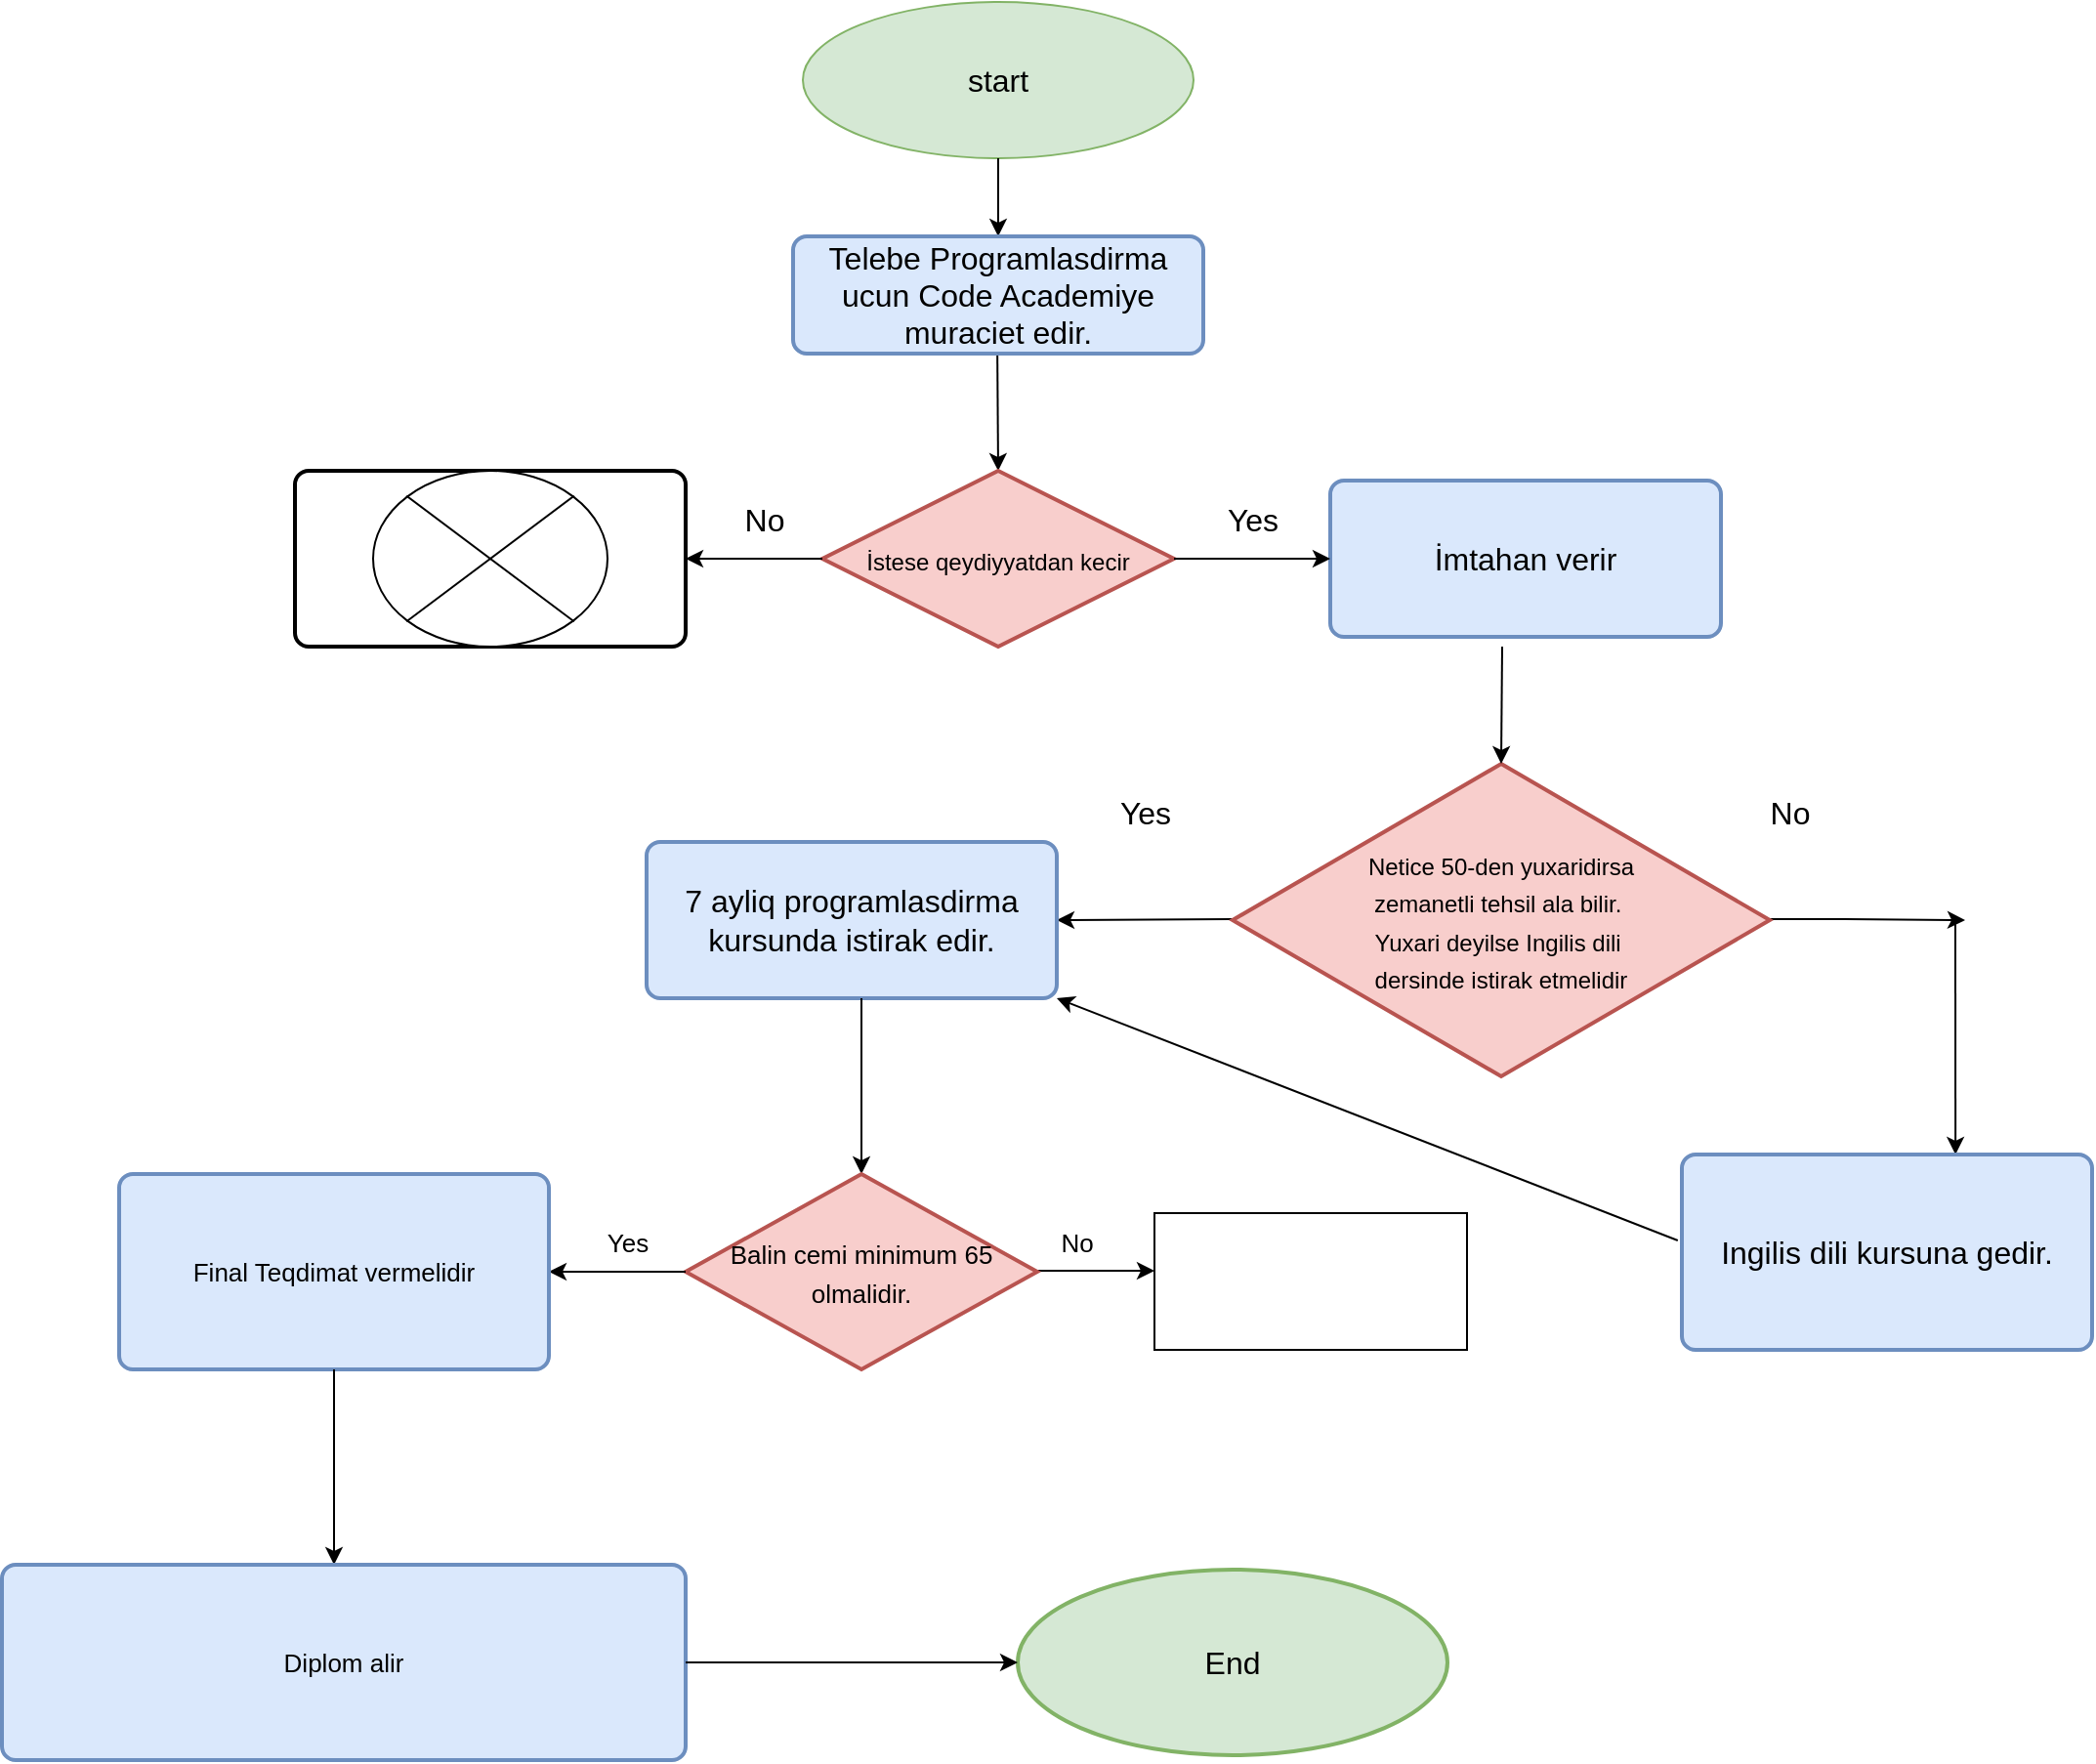 <mxfile version="20.7.4" type="github" pages="10"><diagram id="HXF7RR450bupcsFUSfHZ" name="Page-1"><mxGraphModel dx="1964" dy="616" grid="1" gridSize="10" guides="1" tooltips="1" connect="1" arrows="1" fold="1" page="1" pageScale="1" pageWidth="850" pageHeight="1100" math="0" shadow="0"><root><mxCell id="0"/><mxCell id="1" parent="0"/><mxCell id="w6nMH3ewJotLi894hhsJ-1" value="&lt;font style=&quot;font-size: 16px;&quot;&gt;start&lt;/font&gt;" style="ellipse;whiteSpace=wrap;html=1;fillColor=#d5e8d4;strokeColor=#82b366;" parent="1" vertex="1"><mxGeometry x="320" width="200" height="80" as="geometry"/></mxCell><mxCell id="w6nMH3ewJotLi894hhsJ-2" value="" style="endArrow=classic;html=1;rounded=0;exitX=0.5;exitY=1;exitDx=0;exitDy=0;" parent="1" source="w6nMH3ewJotLi894hhsJ-1" edge="1"><mxGeometry width="50" height="50" relative="1" as="geometry"><mxPoint x="440" y="180" as="sourcePoint"/><mxPoint x="420" y="120" as="targetPoint"/></mxGeometry></mxCell><mxCell id="w6nMH3ewJotLi894hhsJ-5" value="" style="endArrow=classic;html=1;rounded=0;fontSize=16;entryX=0.5;entryY=0;entryDx=0;entryDy=0;entryPerimeter=0;" parent="1" target="w6nMH3ewJotLi894hhsJ-22" edge="1"><mxGeometry x="-1" y="10" width="50" height="50" relative="1" as="geometry"><mxPoint x="419.5" y="170" as="sourcePoint"/><mxPoint x="420" y="230" as="targetPoint"/><Array as="points"/><mxPoint x="-9" y="-10" as="offset"/></mxGeometry></mxCell><mxCell id="w6nMH3ewJotLi894hhsJ-14" style="edgeStyle=orthogonalEdgeStyle;rounded=0;orthogonalLoop=1;jettySize=auto;html=1;fontSize=16;" parent="1" edge="1"><mxGeometry relative="1" as="geometry"><mxPoint x="170" y="310" as="targetPoint"/><mxPoint x="170" y="310" as="sourcePoint"/></mxGeometry></mxCell><mxCell id="w6nMH3ewJotLi894hhsJ-16" value="End" style="strokeWidth=2;html=1;shape=mxgraph.flowchart.start_1;whiteSpace=wrap;fontSize=16;fillColor=#d5e8d4;strokeColor=#82b366;" parent="1" vertex="1"><mxGeometry x="430" y="802.5" width="220" height="95" as="geometry"/></mxCell><mxCell id="w6nMH3ewJotLi894hhsJ-18" value="Telebe Programlasdirma ucun Code Academiye muraciet edir." style="rounded=1;whiteSpace=wrap;html=1;absoluteArcSize=1;arcSize=14;strokeWidth=2;fontSize=16;fillColor=#dae8fc;strokeColor=#6c8ebf;" parent="1" vertex="1"><mxGeometry x="315" y="120" width="210" height="60" as="geometry"/></mxCell><mxCell id="w6nMH3ewJotLi894hhsJ-22" value="&lt;font style=&quot;font-size: 12px;&quot;&gt;İstese qeydiyyatdan kecir&lt;/font&gt;" style="strokeWidth=2;html=1;shape=mxgraph.flowchart.decision;whiteSpace=wrap;fontSize=16;fillColor=#f8cecc;strokeColor=#b85450;" parent="1" vertex="1"><mxGeometry x="330" y="240" width="180" height="90" as="geometry"/></mxCell><mxCell id="w6nMH3ewJotLi894hhsJ-24" value="No" style="text;html=1;align=center;verticalAlign=middle;resizable=0;points=[];autosize=1;strokeColor=none;fillColor=none;fontSize=16;" parent="1" vertex="1"><mxGeometry x="280" y="250" width="40" height="30" as="geometry"/></mxCell><mxCell id="w6nMH3ewJotLi894hhsJ-30" value="&lt;font style=&quot;font-size: 16px;&quot;&gt;İmtahan verir&lt;/font&gt;" style="rounded=1;whiteSpace=wrap;html=1;absoluteArcSize=1;arcSize=14;strokeWidth=2;fontSize=12;fillColor=#dae8fc;strokeColor=#6c8ebf;" parent="1" vertex="1"><mxGeometry x="590" y="245" width="200" height="80" as="geometry"/></mxCell><mxCell id="w6nMH3ewJotLi894hhsJ-33" value="" style="endArrow=classic;html=1;rounded=0;fontSize=12;exitX=0;exitY=0.5;exitDx=0;exitDy=0;" parent="1" edge="1"><mxGeometry width="50" height="50" relative="1" as="geometry"><mxPoint x="540" y="469.5" as="sourcePoint"/><mxPoint x="450" y="470" as="targetPoint"/></mxGeometry></mxCell><mxCell id="w6nMH3ewJotLi894hhsJ-34" value="&lt;font style=&quot;font-size: 16px;&quot;&gt;Yes&lt;/font&gt;" style="text;html=1;align=center;verticalAlign=middle;resizable=0;points=[];autosize=1;strokeColor=none;fillColor=none;fontSize=12;" parent="1" vertex="1"><mxGeometry x="470" y="400" width="50" height="30" as="geometry"/></mxCell><mxCell id="w6nMH3ewJotLi894hhsJ-35" value="7 ayliq programlasdirma kursunda istirak edir." style="rounded=1;whiteSpace=wrap;html=1;absoluteArcSize=1;arcSize=14;strokeWidth=2;fontSize=16;fillColor=#dae8fc;strokeColor=#6c8ebf;" parent="1" vertex="1"><mxGeometry x="240" y="430" width="210" height="80" as="geometry"/></mxCell><mxCell id="w6nMH3ewJotLi894hhsJ-36" value="No" style="text;html=1;align=center;verticalAlign=middle;resizable=0;points=[];autosize=1;strokeColor=none;fillColor=none;fontSize=16;" parent="1" vertex="1"><mxGeometry x="805" y="400" width="40" height="30" as="geometry"/></mxCell><mxCell id="w6nMH3ewJotLi894hhsJ-37" value="" style="endArrow=classic;html=1;rounded=0;fontSize=16;" parent="1" edge="1"><mxGeometry width="50" height="50" relative="1" as="geometry"><mxPoint x="815" y="469.5" as="sourcePoint"/><mxPoint x="915" y="470" as="targetPoint"/><Array as="points"><mxPoint x="853.75" y="469.5"/></Array></mxGeometry></mxCell><mxCell id="w6nMH3ewJotLi894hhsJ-38" value="" style="rounded=1;whiteSpace=wrap;html=1;absoluteArcSize=1;arcSize=14;strokeWidth=2;fontSize=16;" parent="1" vertex="1"><mxGeometry x="60" y="240" width="200" height="90" as="geometry"/></mxCell><mxCell id="w6nMH3ewJotLi894hhsJ-39" value="" style="endArrow=classic;html=1;rounded=0;fontSize=16;entryX=0.667;entryY=0;entryDx=0;entryDy=0;entryPerimeter=0;" parent="1" target="w6nMH3ewJotLi894hhsJ-40" edge="1"><mxGeometry width="50" height="50" relative="1" as="geometry"><mxPoint x="910" y="470" as="sourcePoint"/><mxPoint x="850" y="590" as="targetPoint"/></mxGeometry></mxCell><mxCell id="w6nMH3ewJotLi894hhsJ-40" value="Ingilis dili kursuna gedir." style="rounded=1;whiteSpace=wrap;html=1;absoluteArcSize=1;arcSize=14;strokeWidth=2;fontSize=16;fillColor=#dae8fc;strokeColor=#6c8ebf;" parent="1" vertex="1"><mxGeometry x="770" y="590" width="210" height="100" as="geometry"/></mxCell><mxCell id="w6nMH3ewJotLi894hhsJ-41" value="&lt;span style=&quot;font-size: 12px;&quot;&gt;Netice 50-den yuxaridirsa&lt;/span&gt;&lt;br style=&quot;border-color: var(--border-color); font-size: 12px;&quot;&gt;&lt;span style=&quot;font-size: 12px;&quot;&gt;zemanetli tehsil ala bilir.&amp;nbsp;&lt;/span&gt;&lt;br style=&quot;border-color: var(--border-color); font-size: 12px;&quot;&gt;&lt;span style=&quot;font-size: 12px;&quot;&gt;Yuxari deyilse Ingilis dili&amp;nbsp;&lt;/span&gt;&lt;br style=&quot;border-color: var(--border-color); font-size: 12px;&quot;&gt;&lt;span style=&quot;font-size: 12px;&quot;&gt;dersinde istirak etmelidir&lt;/span&gt;" style="strokeWidth=2;html=1;shape=mxgraph.flowchart.decision;whiteSpace=wrap;fontSize=16;fillColor=#f8cecc;strokeColor=#b85450;" parent="1" vertex="1"><mxGeometry x="540" y="390" width="275" height="160" as="geometry"/></mxCell><mxCell id="w6nMH3ewJotLi894hhsJ-21" value="Yes" style="text;html=1;align=center;verticalAlign=middle;resizable=0;points=[];autosize=1;strokeColor=none;fillColor=none;fontSize=16;" parent="1" vertex="1"><mxGeometry x="525" y="250" width="50" height="30" as="geometry"/></mxCell><mxCell id="w6nMH3ewJotLi894hhsJ-45" value="" style="endArrow=classic;html=1;rounded=0;fontSize=16;exitX=1;exitY=0.5;exitDx=0;exitDy=0;exitPerimeter=0;" parent="1" source="w6nMH3ewJotLi894hhsJ-22" edge="1"><mxGeometry width="50" height="50" relative="1" as="geometry"><mxPoint x="400" y="340" as="sourcePoint"/><mxPoint x="590" y="285" as="targetPoint"/></mxGeometry></mxCell><mxCell id="w6nMH3ewJotLi894hhsJ-46" value="" style="endArrow=classic;html=1;rounded=0;fontSize=16;entryX=1;entryY=0.5;entryDx=0;entryDy=0;exitX=0;exitY=0.5;exitDx=0;exitDy=0;exitPerimeter=0;" parent="1" source="w6nMH3ewJotLi894hhsJ-22" target="w6nMH3ewJotLi894hhsJ-38" edge="1"><mxGeometry width="50" height="50" relative="1" as="geometry"><mxPoint x="400" y="340" as="sourcePoint"/><mxPoint x="450" y="290" as="targetPoint"/></mxGeometry></mxCell><mxCell id="w6nMH3ewJotLi894hhsJ-47" value="" style="endArrow=classic;html=1;rounded=0;fontSize=16;entryX=0.5;entryY=0;entryDx=0;entryDy=0;entryPerimeter=0;" parent="1" target="w6nMH3ewJotLi894hhsJ-41" edge="1"><mxGeometry width="50" height="50" relative="1" as="geometry"><mxPoint x="678" y="330" as="sourcePoint"/><mxPoint x="450" y="290" as="targetPoint"/></mxGeometry></mxCell><mxCell id="w6nMH3ewJotLi894hhsJ-51" value="" style="endArrow=classic;html=1;rounded=0;fontSize=16;" parent="1" edge="1"><mxGeometry width="50" height="50" relative="1" as="geometry"><mxPoint x="350" y="510" as="sourcePoint"/><mxPoint x="350" y="600" as="targetPoint"/><Array as="points"><mxPoint x="350" y="540"/></Array></mxGeometry></mxCell><mxCell id="w6nMH3ewJotLi894hhsJ-52" value="" style="endArrow=classic;html=1;rounded=0;fontSize=16;exitX=1;exitY=0.5;exitDx=0;exitDy=0;" parent="1" edge="1"><mxGeometry width="50" height="50" relative="1" as="geometry"><mxPoint x="440" y="649.5" as="sourcePoint"/><mxPoint x="500" y="649.5" as="targetPoint"/></mxGeometry></mxCell><mxCell id="w6nMH3ewJotLi894hhsJ-53" value="&lt;font style=&quot;font-size: 13px;&quot;&gt;Balin cemi minimum 65 olmalidir.&lt;/font&gt;" style="strokeWidth=2;html=1;shape=mxgraph.flowchart.decision;whiteSpace=wrap;fontSize=16;fillColor=#f8cecc;strokeColor=#b85450;" parent="1" vertex="1"><mxGeometry x="260" y="600" width="180" height="100" as="geometry"/></mxCell><mxCell id="w6nMH3ewJotLi894hhsJ-54" value="No" style="text;html=1;align=center;verticalAlign=middle;resizable=0;points=[];autosize=1;strokeColor=none;fillColor=none;fontSize=13;" parent="1" vertex="1"><mxGeometry x="440" y="620" width="40" height="30" as="geometry"/></mxCell><mxCell id="w6nMH3ewJotLi894hhsJ-55" value="" style="endArrow=classic;html=1;rounded=0;fontSize=13;exitX=0;exitY=0.5;exitDx=0;exitDy=0;exitPerimeter=0;" parent="1" source="w6nMH3ewJotLi894hhsJ-53" edge="1"><mxGeometry width="50" height="50" relative="1" as="geometry"><mxPoint x="190" y="660" as="sourcePoint"/><mxPoint x="190" y="650" as="targetPoint"/></mxGeometry></mxCell><mxCell id="w6nMH3ewJotLi894hhsJ-56" value="Yes" style="text;html=1;align=center;verticalAlign=middle;resizable=0;points=[];autosize=1;strokeColor=none;fillColor=none;fontSize=13;" parent="1" vertex="1"><mxGeometry x="210" y="620" width="40" height="30" as="geometry"/></mxCell><mxCell id="w6nMH3ewJotLi894hhsJ-57" value="Final Teqdimat vermelidir" style="rounded=1;whiteSpace=wrap;html=1;absoluteArcSize=1;arcSize=14;strokeWidth=2;fontSize=13;fillColor=#dae8fc;strokeColor=#6c8ebf;" parent="1" vertex="1"><mxGeometry x="-30" y="600" width="220" height="100" as="geometry"/></mxCell><mxCell id="w6nMH3ewJotLi894hhsJ-58" value="" style="endArrow=classic;html=1;rounded=0;fontSize=13;exitX=0.5;exitY=1;exitDx=0;exitDy=0;" parent="1" source="w6nMH3ewJotLi894hhsJ-57" edge="1"><mxGeometry width="50" height="50" relative="1" as="geometry"><mxPoint x="80" y="780" as="sourcePoint"/><mxPoint x="80" y="800" as="targetPoint"/></mxGeometry></mxCell><mxCell id="w6nMH3ewJotLi894hhsJ-59" value="Diplom alir" style="rounded=1;whiteSpace=wrap;html=1;absoluteArcSize=1;arcSize=14;strokeWidth=2;fontSize=13;fillColor=#dae8fc;strokeColor=#6c8ebf;" parent="1" vertex="1"><mxGeometry x="-90" y="800" width="350" height="100" as="geometry"/></mxCell><mxCell id="w6nMH3ewJotLi894hhsJ-61" value="" style="endArrow=classic;html=1;rounded=0;fontSize=13;exitX=1;exitY=0.5;exitDx=0;exitDy=0;entryX=0;entryY=0.5;entryDx=0;entryDy=0;entryPerimeter=0;" parent="1" source="w6nMH3ewJotLi894hhsJ-59" target="w6nMH3ewJotLi894hhsJ-16" edge="1"><mxGeometry width="50" height="50" relative="1" as="geometry"><mxPoint x="400" y="910" as="sourcePoint"/><mxPoint x="450" y="860" as="targetPoint"/></mxGeometry></mxCell><mxCell id="w6nMH3ewJotLi894hhsJ-62" value="" style="endArrow=classic;html=1;rounded=0;fontSize=13;entryX=1;entryY=1;entryDx=0;entryDy=0;exitX=-0.01;exitY=0.44;exitDx=0;exitDy=0;exitPerimeter=0;" parent="1" source="w6nMH3ewJotLi894hhsJ-40" target="w6nMH3ewJotLi894hhsJ-35" edge="1"><mxGeometry width="50" height="50" relative="1" as="geometry"><mxPoint x="400" y="610" as="sourcePoint"/><mxPoint x="450" y="560" as="targetPoint"/></mxGeometry></mxCell><mxCell id="w6nMH3ewJotLi894hhsJ-63" value="" style="verticalLabelPosition=bottom;verticalAlign=top;html=1;shape=mxgraph.flowchart.or;fontSize=13;" parent="1" vertex="1"><mxGeometry x="100" y="240" width="120" height="90" as="geometry"/></mxCell><mxCell id="w6nMH3ewJotLi894hhsJ-64" value="" style="whiteSpace=wrap;html=1;fontSize=13;" parent="1" vertex="1"><mxGeometry x="500" y="620" width="160" height="70" as="geometry"/></mxCell></root></mxGraphModel></diagram><diagram id="kXXFfNrfHfsuzpRZZK4u" name="Page-2"><mxGraphModel dx="1114" dy="616" grid="1" gridSize="10" guides="1" tooltips="1" connect="1" arrows="1" fold="1" page="1" pageScale="1" pageWidth="850" pageHeight="1100" math="0" shadow="0"><root><mxCell id="0"/><mxCell id="1" parent="0"/><mxCell id="0s8_JkttPQNVWFQqYrYP-1" value="Start" style="ellipse;whiteSpace=wrap;html=1;" parent="1" vertex="1"><mxGeometry x="330" y="10" width="180" height="70" as="geometry"/></mxCell><mxCell id="0s8_JkttPQNVWFQqYrYP-2" value="" style="endArrow=classic;html=1;rounded=0;" parent="1" source="0s8_JkttPQNVWFQqYrYP-1" edge="1"><mxGeometry width="50" height="50" relative="1" as="geometry"><mxPoint x="400" y="340" as="sourcePoint"/><mxPoint x="420" y="130" as="targetPoint"/></mxGeometry></mxCell><mxCell id="0s8_JkttPQNVWFQqYrYP-4" value="eded cut ededdir yoxsa tek?" style="rhombus;whiteSpace=wrap;html=1;" parent="1" vertex="1"><mxGeometry x="350" y="250" width="140" height="130" as="geometry"/></mxCell><mxCell id="0s8_JkttPQNVWFQqYrYP-5" value="" style="endArrow=classic;html=1;rounded=0;exitX=1;exitY=0.5;exitDx=0;exitDy=0;entryX=0;entryY=1;entryDx=0;entryDy=0;" parent="1" source="0s8_JkttPQNVWFQqYrYP-4" target="0s8_JkttPQNVWFQqYrYP-16" edge="1"><mxGeometry width="50" height="50" relative="1" as="geometry"><mxPoint x="400" y="340" as="sourcePoint"/><mxPoint x="540" y="195" as="targetPoint"/></mxGeometry></mxCell><mxCell id="0s8_JkttPQNVWFQqYrYP-6" value="" style="endArrow=classic;html=1;rounded=0;exitX=0;exitY=0.5;exitDx=0;exitDy=0;entryX=1;entryY=1;entryDx=0;entryDy=0;" parent="1" source="0s8_JkttPQNVWFQqYrYP-4" target="0s8_JkttPQNVWFQqYrYP-23" edge="1"><mxGeometry width="50" height="50" relative="1" as="geometry"><mxPoint x="400" y="340" as="sourcePoint"/><mxPoint x="300" y="195" as="targetPoint"/></mxGeometry></mxCell><mxCell id="0s8_JkttPQNVWFQqYrYP-7" value="Yes" style="text;html=1;align=center;verticalAlign=middle;resizable=0;points=[];autosize=1;strokeColor=none;fillColor=none;" parent="1" vertex="1"><mxGeometry x="495" y="170" width="40" height="30" as="geometry"/></mxCell><mxCell id="0s8_JkttPQNVWFQqYrYP-8" value="No" style="text;html=1;align=center;verticalAlign=middle;resizable=0;points=[];autosize=1;strokeColor=none;fillColor=none;" parent="1" vertex="1"><mxGeometry x="310" y="170" width="40" height="30" as="geometry"/></mxCell><mxCell id="0s8_JkttPQNVWFQqYrYP-14" value="" style="endArrow=classic;html=1;rounded=0;exitX=0.5;exitY=1;exitDx=0;exitDy=0;" parent="1" edge="1"><mxGeometry width="50" height="50" relative="1" as="geometry"><mxPoint x="594.5" y="225" as="sourcePoint"/><mxPoint x="594.5" y="300" as="targetPoint"/></mxGeometry></mxCell><mxCell id="0s8_JkttPQNVWFQqYrYP-15" value="End" style="ellipse;whiteSpace=wrap;html=1;" parent="1" vertex="1"><mxGeometry x="525" y="450" width="140" height="60" as="geometry"/></mxCell><mxCell id="0s8_JkttPQNVWFQqYrYP-16" value="12" style="shape=parallelogram;perimeter=parallelogramPerimeter;whiteSpace=wrap;html=1;fixedSize=1;" parent="1" vertex="1"><mxGeometry x="530" y="165" width="130" height="60" as="geometry"/></mxCell><mxCell id="0s8_JkttPQNVWFQqYrYP-17" value="Cut ededdir" style="rounded=1;whiteSpace=wrap;html=1;" parent="1" vertex="1"><mxGeometry x="530" y="300" width="130" height="60" as="geometry"/></mxCell><mxCell id="0s8_JkttPQNVWFQqYrYP-18" value="" style="endArrow=classic;html=1;rounded=0;exitX=0.5;exitY=1;exitDx=0;exitDy=0;entryX=0.5;entryY=0;entryDx=0;entryDy=0;" parent="1" source="0s8_JkttPQNVWFQqYrYP-17" target="0s8_JkttPQNVWFQqYrYP-15" edge="1"><mxGeometry width="50" height="50" relative="1" as="geometry"><mxPoint x="400" y="290" as="sourcePoint"/><mxPoint x="450" y="240" as="targetPoint"/></mxGeometry></mxCell><mxCell id="0s8_JkttPQNVWFQqYrYP-19" value="Tek ededdir" style="rounded=1;whiteSpace=wrap;html=1;" parent="1" vertex="1"><mxGeometry x="130" y="300" width="140" height="60" as="geometry"/></mxCell><mxCell id="0s8_JkttPQNVWFQqYrYP-20" value="Eded daxil edirik." style="rounded=1;whiteSpace=wrap;html=1;" parent="1" vertex="1"><mxGeometry x="360" y="130" width="120" height="60" as="geometry"/></mxCell><mxCell id="0s8_JkttPQNVWFQqYrYP-21" value="" style="endArrow=classic;html=1;rounded=0;exitX=0.5;exitY=1;exitDx=0;exitDy=0;" parent="1" source="0s8_JkttPQNVWFQqYrYP-20" edge="1"><mxGeometry width="50" height="50" relative="1" as="geometry"><mxPoint x="400" y="300" as="sourcePoint"/><mxPoint x="420" y="250" as="targetPoint"/></mxGeometry></mxCell><mxCell id="0s8_JkttPQNVWFQqYrYP-22" value="" style="endArrow=classic;html=1;rounded=0;entryX=0;entryY=0.5;entryDx=0;entryDy=0;exitX=0.75;exitY=1;exitDx=0;exitDy=0;" parent="1" source="0s8_JkttPQNVWFQqYrYP-19" target="0s8_JkttPQNVWFQqYrYP-15" edge="1"><mxGeometry width="50" height="50" relative="1" as="geometry"><mxPoint x="170" y="460" as="sourcePoint"/><mxPoint x="450" y="250" as="targetPoint"/></mxGeometry></mxCell><mxCell id="0s8_JkttPQNVWFQqYrYP-23" value="13" style="shape=parallelogram;perimeter=parallelogramPerimeter;whiteSpace=wrap;html=1;fixedSize=1;" parent="1" vertex="1"><mxGeometry x="190" y="170" width="120" height="60" as="geometry"/></mxCell><mxCell id="0s8_JkttPQNVWFQqYrYP-24" value="" style="endArrow=classic;html=1;rounded=0;entryX=0.786;entryY=0;entryDx=0;entryDy=0;entryPerimeter=0;" parent="1" target="0s8_JkttPQNVWFQqYrYP-19" edge="1"><mxGeometry width="50" height="50" relative="1" as="geometry"><mxPoint x="240" y="230" as="sourcePoint"/><mxPoint x="450" y="250" as="targetPoint"/></mxGeometry></mxCell></root></mxGraphModel></diagram><diagram id="PRn7-6RCmGe_Io6bWciM" name="Page-3"><mxGraphModel dx="1114" dy="616" grid="1" gridSize="10" guides="1" tooltips="1" connect="1" arrows="1" fold="1" page="1" pageScale="1" pageWidth="850" pageHeight="1100" math="0" shadow="0"><root><mxCell id="0"/><mxCell id="1" parent="0"/><mxCell id="IQURTo6yuFQLrA4yIzbO-1" value="Start" style="ellipse;whiteSpace=wrap;html=1;" parent="1" vertex="1"><mxGeometry x="340" y="30" width="120" height="80" as="geometry"/></mxCell><mxCell id="IQURTo6yuFQLrA4yIzbO-2" value="num" style="shape=parallelogram;perimeter=parallelogramPerimeter;whiteSpace=wrap;html=1;fixedSize=1;" parent="1" vertex="1"><mxGeometry x="340" y="190" width="120" height="60" as="geometry"/></mxCell><mxCell id="IQURTo6yuFQLrA4yIzbO-3" value="" style="endArrow=classic;html=1;rounded=0;exitX=0.5;exitY=1;exitDx=0;exitDy=0;entryX=0.5;entryY=0;entryDx=0;entryDy=0;" parent="1" source="IQURTo6yuFQLrA4yIzbO-1" target="IQURTo6yuFQLrA4yIzbO-2" edge="1"><mxGeometry width="50" height="50" relative="1" as="geometry"><mxPoint x="400" y="340" as="sourcePoint"/><mxPoint x="450" y="290" as="targetPoint"/></mxGeometry></mxCell><mxCell id="IQURTo6yuFQLrA4yIzbO-4" value="num % 2 == 0" style="rhombus;whiteSpace=wrap;html=1;" parent="1" vertex="1"><mxGeometry x="340" y="350" width="120" height="130" as="geometry"/></mxCell><mxCell id="IQURTo6yuFQLrA4yIzbO-5" value="" style="endArrow=classic;html=1;rounded=0;exitX=0.5;exitY=1;exitDx=0;exitDy=0;entryX=0.5;entryY=0;entryDx=0;entryDy=0;" parent="1" source="IQURTo6yuFQLrA4yIzbO-2" target="IQURTo6yuFQLrA4yIzbO-4" edge="1"><mxGeometry width="50" height="50" relative="1" as="geometry"><mxPoint x="400" y="340" as="sourcePoint"/><mxPoint x="450" y="290" as="targetPoint"/></mxGeometry></mxCell><mxCell id="IQURTo6yuFQLrA4yIzbO-7" value="" style="endArrow=classic;html=1;rounded=0;exitX=1;exitY=0.5;exitDx=0;exitDy=0;" parent="1" source="IQURTo6yuFQLrA4yIzbO-4" edge="1"><mxGeometry width="50" height="50" relative="1" as="geometry"><mxPoint x="400" y="340" as="sourcePoint"/><mxPoint x="510" y="415" as="targetPoint"/></mxGeometry></mxCell><mxCell id="IQURTo6yuFQLrA4yIzbO-8" value="" style="endArrow=classic;html=1;rounded=0;exitX=0;exitY=0.5;exitDx=0;exitDy=0;" parent="1" source="IQURTo6yuFQLrA4yIzbO-4" edge="1"><mxGeometry width="50" height="50" relative="1" as="geometry"><mxPoint x="400" y="340" as="sourcePoint"/><mxPoint x="280" y="415" as="targetPoint"/></mxGeometry></mxCell><mxCell id="IQURTo6yuFQLrA4yIzbO-9" value="Yes" style="text;html=1;align=center;verticalAlign=middle;resizable=0;points=[];autosize=1;strokeColor=none;fillColor=none;" parent="1" vertex="1"><mxGeometry x="470" y="375" width="40" height="30" as="geometry"/></mxCell><mxCell id="IQURTo6yuFQLrA4yIzbO-10" value="No" style="text;html=1;align=center;verticalAlign=middle;resizable=0;points=[];autosize=1;strokeColor=none;fillColor=none;" parent="1" vertex="1"><mxGeometry x="285" y="375" width="40" height="30" as="geometry"/></mxCell><mxCell id="IQURTo6yuFQLrA4yIzbO-11" value="End" style="ellipse;whiteSpace=wrap;html=1;" parent="1" vertex="1"><mxGeometry x="340" y="530" width="120" height="80" as="geometry"/></mxCell><mxCell id="IQURTo6yuFQLrA4yIzbO-12" value="" style="endArrow=classic;html=1;rounded=0;exitX=0.5;exitY=1;exitDx=0;exitDy=0;entryX=0.5;entryY=0;entryDx=0;entryDy=0;" parent="1" source="IQURTo6yuFQLrA4yIzbO-4" target="IQURTo6yuFQLrA4yIzbO-11" edge="1"><mxGeometry width="50" height="50" relative="1" as="geometry"><mxPoint x="400" y="340" as="sourcePoint"/><mxPoint x="450" y="290" as="targetPoint"/></mxGeometry></mxCell><mxCell id="IQURTo6yuFQLrA4yIzbO-13" value="Even" style="shape=document;whiteSpace=wrap;html=1;boundedLbl=1;" parent="1" vertex="1"><mxGeometry x="510" y="375" width="120" height="80" as="geometry"/></mxCell><mxCell id="IQURTo6yuFQLrA4yIzbO-14" value="Odd" style="shape=document;whiteSpace=wrap;html=1;boundedLbl=1;" parent="1" vertex="1"><mxGeometry x="160" y="380" width="120" height="80" as="geometry"/></mxCell></root></mxGraphModel></diagram><diagram id="hKYk13APhB168_iSTyM-" name="Page-4"><mxGraphModel dx="1114" dy="616" grid="1" gridSize="10" guides="1" tooltips="1" connect="1" arrows="1" fold="1" page="1" pageScale="1" pageWidth="850" pageHeight="1100" math="0" shadow="0"><root><mxCell id="0"/><mxCell id="1" parent="0"/><mxCell id="iHYAA4vhMNabE-jQ8WFF-1" value="Start" style="ellipse;whiteSpace=wrap;html=1;" parent="1" vertex="1"><mxGeometry x="340" width="150" height="70" as="geometry"/></mxCell><mxCell id="iHYAA4vhMNabE-jQ8WFF-2" value="End" style="ellipse;whiteSpace=wrap;html=1;" parent="1" vertex="1"><mxGeometry x="560" y="550" width="150" height="80" as="geometry"/></mxCell><mxCell id="iHYAA4vhMNabE-jQ8WFF-3" value="" style="endArrow=classic;html=1;rounded=0;exitX=0.5;exitY=1;exitDx=0;exitDy=0;" parent="1" source="iHYAA4vhMNabE-jQ8WFF-1" edge="1"><mxGeometry width="50" height="50" relative="1" as="geometry"><mxPoint x="400" y="340" as="sourcePoint"/><mxPoint x="415" y="140" as="targetPoint"/></mxGeometry></mxCell><mxCell id="fHmv_HbuI047zA-_VUtW-1" value="" style="endArrow=classic;html=1;rounded=0;entryX=0.5;entryY=0;entryDx=0;entryDy=0;exitX=0.5;exitY=1;exitDx=0;exitDy=0;" parent="1" source="XI4mS5QV2wPpD-fRZ3b7-13" target="XI4mS5QV2wPpD-fRZ3b7-14" edge="1"><mxGeometry width="50" height="50" relative="1" as="geometry"><mxPoint x="515" y="169.5" as="sourcePoint"/><mxPoint x="570" y="169.5" as="targetPoint"/></mxGeometry></mxCell><mxCell id="fHmv_HbuI047zA-_VUtW-2" value="" style="endArrow=classic;html=1;rounded=0;entryX=0.5;entryY=0;entryDx=0;entryDy=0;" parent="1" edge="1"><mxGeometry width="50" height="50" relative="1" as="geometry"><mxPoint x="409.5" y="340" as="sourcePoint"/><mxPoint x="409.5" y="410" as="targetPoint"/></mxGeometry></mxCell><mxCell id="XI4mS5QV2wPpD-fRZ3b7-13" value="Counter = 0" style="shape=parallelogram;perimeter=parallelogramPerimeter;whiteSpace=wrap;html=1;fixedSize=1;" parent="1" vertex="1"><mxGeometry x="330" y="140" width="160" height="60" as="geometry"/></mxCell><mxCell id="XI4mS5QV2wPpD-fRZ3b7-14" value="Hello World" style="shape=document;whiteSpace=wrap;html=1;boundedLbl=1;" parent="1" vertex="1"><mxGeometry x="335" y="270" width="150" height="80" as="geometry"/></mxCell><mxCell id="XI4mS5QV2wPpD-fRZ3b7-15" value="Counter ++" style="rounded=1;whiteSpace=wrap;html=1;" parent="1" vertex="1"><mxGeometry x="330" y="410" width="160" height="70" as="geometry"/></mxCell><mxCell id="XI4mS5QV2wPpD-fRZ3b7-16" value="Counter &amp;lt; 5" style="rhombus;whiteSpace=wrap;html=1;" parent="1" vertex="1"><mxGeometry x="340" y="540" width="140" height="100" as="geometry"/></mxCell><mxCell id="XI4mS5QV2wPpD-fRZ3b7-17" value="" style="endArrow=classic;html=1;rounded=0;entryX=0.5;entryY=0;entryDx=0;entryDy=0;" parent="1" target="XI4mS5QV2wPpD-fRZ3b7-16" edge="1"><mxGeometry width="50" height="50" relative="1" as="geometry"><mxPoint x="410" y="480" as="sourcePoint"/><mxPoint x="450" y="270" as="targetPoint"/></mxGeometry></mxCell><mxCell id="XI4mS5QV2wPpD-fRZ3b7-18" value="" style="endArrow=classic;html=1;rounded=0;exitX=0;exitY=0.5;exitDx=0;exitDy=0;" parent="1" source="XI4mS5QV2wPpD-fRZ3b7-16" edge="1"><mxGeometry width="50" height="50" relative="1" as="geometry"><mxPoint x="400" y="520" as="sourcePoint"/><mxPoint x="250" y="580" as="targetPoint"/></mxGeometry></mxCell><mxCell id="XI4mS5QV2wPpD-fRZ3b7-19" value="Yes" style="text;html=1;align=center;verticalAlign=middle;resizable=0;points=[];autosize=1;strokeColor=none;fillColor=none;" parent="1" vertex="1"><mxGeometry x="290" y="545" width="40" height="30" as="geometry"/></mxCell><mxCell id="XI4mS5QV2wPpD-fRZ3b7-20" value="" style="endArrow=classic;html=1;rounded=0;" parent="1" edge="1"><mxGeometry width="50" height="50" relative="1" as="geometry"><mxPoint x="250" y="580" as="sourcePoint"/><mxPoint x="230" y="320" as="targetPoint"/></mxGeometry></mxCell><mxCell id="XI4mS5QV2wPpD-fRZ3b7-21" value="" style="endArrow=classic;html=1;rounded=0;entryX=0;entryY=0.5;entryDx=0;entryDy=0;" parent="1" target="XI4mS5QV2wPpD-fRZ3b7-14" edge="1"><mxGeometry width="50" height="50" relative="1" as="geometry"><mxPoint x="230" y="320" as="sourcePoint"/><mxPoint x="450" y="470" as="targetPoint"/></mxGeometry></mxCell><mxCell id="XI4mS5QV2wPpD-fRZ3b7-22" value="" style="endArrow=classic;html=1;rounded=0;entryX=0;entryY=0.5;entryDx=0;entryDy=0;exitX=1;exitY=0.5;exitDx=0;exitDy=0;" parent="1" source="XI4mS5QV2wPpD-fRZ3b7-16" target="iHYAA4vhMNabE-jQ8WFF-2" edge="1"><mxGeometry width="50" height="50" relative="1" as="geometry"><mxPoint x="400" y="520" as="sourcePoint"/><mxPoint x="450" y="470" as="targetPoint"/></mxGeometry></mxCell><mxCell id="XI4mS5QV2wPpD-fRZ3b7-23" value="No" style="text;html=1;align=center;verticalAlign=middle;resizable=0;points=[];autosize=1;strokeColor=none;fillColor=none;" parent="1" vertex="1"><mxGeometry x="500" y="550" width="40" height="30" as="geometry"/></mxCell></root></mxGraphModel></diagram><diagram id="T_ENUm2900K66YmhI3qJ" name="Page-5"><mxGraphModel dx="1114" dy="616" grid="1" gridSize="10" guides="1" tooltips="1" connect="1" arrows="1" fold="1" page="1" pageScale="1" pageWidth="850" pageHeight="1100" math="0" shadow="0"><root><mxCell id="0"/><mxCell id="1" parent="0"/><mxCell id="eIJtK222x7Gq2Qwd2lF--1" style="edgeStyle=orthogonalEdgeStyle;rounded=0;orthogonalLoop=1;jettySize=auto;html=1;exitX=0.5;exitY=1;exitDx=0;exitDy=0;entryX=0.5;entryY=0;entryDx=0;entryDy=0;" parent="1" source="luW17iCIs0i2OCRzBKz8-1" target="luW17iCIs0i2OCRzBKz8-4" edge="1"><mxGeometry relative="1" as="geometry"/></mxCell><mxCell id="luW17iCIs0i2OCRzBKz8-1" value="Start" style="ellipse;whiteSpace=wrap;html=1;" parent="1" vertex="1"><mxGeometry x="365" width="120" height="60" as="geometry"/></mxCell><mxCell id="eIJtK222x7Gq2Qwd2lF--5" style="edgeStyle=orthogonalEdgeStyle;rounded=0;orthogonalLoop=1;jettySize=auto;html=1;exitX=0.5;exitY=1;exitDx=0;exitDy=0;entryX=0.5;entryY=0;entryDx=0;entryDy=0;" parent="1" source="luW17iCIs0i2OCRzBKz8-4" target="eIJtK222x7Gq2Qwd2lF--2" edge="1"><mxGeometry relative="1" as="geometry"><Array as="points"><mxPoint x="425" y="230"/></Array></mxGeometry></mxCell><mxCell id="luW17iCIs0i2OCRzBKz8-4" value="( a,b )" style="shape=parallelogram;perimeter=parallelogramPerimeter;whiteSpace=wrap;html=1;fixedSize=1;size=20;" parent="1" vertex="1"><mxGeometry x="360" y="120" width="130" height="50" as="geometry"/></mxCell><mxCell id="eIJtK222x7Gq2Qwd2lF--3" style="edgeStyle=orthogonalEdgeStyle;rounded=0;orthogonalLoop=1;jettySize=auto;html=1;exitX=0;exitY=0.5;exitDx=0;exitDy=0;" parent="1" source="eIJtK222x7Gq2Qwd2lF--2" edge="1"><mxGeometry relative="1" as="geometry"><mxPoint x="390" y="500" as="targetPoint"/></mxGeometry></mxCell><mxCell id="eIJtK222x7Gq2Qwd2lF--4" style="edgeStyle=orthogonalEdgeStyle;rounded=0;orthogonalLoop=1;jettySize=auto;html=1;exitX=1;exitY=0.5;exitDx=0;exitDy=0;" parent="1" source="eIJtK222x7Gq2Qwd2lF--2" edge="1"><mxGeometry relative="1" as="geometry"><mxPoint x="440" y="500" as="targetPoint"/></mxGeometry></mxCell><mxCell id="eIJtK222x7Gq2Qwd2lF--2" value="a&amp;gt;b" style="rhombus;whiteSpace=wrap;html=1;" parent="1" vertex="1"><mxGeometry x="360" y="230" width="125" height="90" as="geometry"/></mxCell><mxCell id="eIJtK222x7Gq2Qwd2lF--11" style="edgeStyle=orthogonalEdgeStyle;rounded=0;orthogonalLoop=1;jettySize=auto;html=1;exitX=0.25;exitY=1;exitDx=0;exitDy=0;entryX=0.779;entryY=0.038;entryDx=0;entryDy=0;entryPerimeter=0;" parent="1" source="eIJtK222x7Gq2Qwd2lF--6" target="eIJtK222x7Gq2Qwd2lF--8" edge="1"><mxGeometry relative="1" as="geometry"/></mxCell><mxCell id="eIJtK222x7Gq2Qwd2lF--6" value="a" style="rounded=1;whiteSpace=wrap;html=1;" parent="1" vertex="1"><mxGeometry x="450" y="470" width="120" height="60" as="geometry"/></mxCell><mxCell id="eIJtK222x7Gq2Qwd2lF--12" style="edgeStyle=orthogonalEdgeStyle;rounded=0;orthogonalLoop=1;jettySize=auto;html=1;exitX=0.75;exitY=1;exitDx=0;exitDy=0;" parent="1" source="eIJtK222x7Gq2Qwd2lF--7" target="eIJtK222x7Gq2Qwd2lF--8" edge="1"><mxGeometry relative="1" as="geometry"/></mxCell><mxCell id="eIJtK222x7Gq2Qwd2lF--7" value="b" style="rounded=1;whiteSpace=wrap;html=1;" parent="1" vertex="1"><mxGeometry x="260" y="470" width="120" height="60" as="geometry"/></mxCell><mxCell id="eIJtK222x7Gq2Qwd2lF--8" value="End" style="ellipse;whiteSpace=wrap;html=1;" parent="1" vertex="1"><mxGeometry x="362.5" y="560" width="120" height="80" as="geometry"/></mxCell><mxCell id="eIJtK222x7Gq2Qwd2lF--9" value="Yes" style="text;html=1;align=center;verticalAlign=middle;resizable=0;points=[];autosize=1;strokeColor=none;fillColor=none;" parent="1" vertex="1"><mxGeometry x="460" y="425" width="40" height="30" as="geometry"/></mxCell><mxCell id="eIJtK222x7Gq2Qwd2lF--10" value="No" style="text;html=1;align=center;verticalAlign=middle;resizable=0;points=[];autosize=1;strokeColor=none;fillColor=none;" parent="1" vertex="1"><mxGeometry x="320" y="425" width="40" height="30" as="geometry"/></mxCell></root></mxGraphModel></diagram><diagram id="EgIIy-jXoYVyBU_2wQtD" name="Page-6"><mxGraphModel dx="1964" dy="616" grid="1" gridSize="10" guides="1" tooltips="1" connect="1" arrows="1" fold="1" page="1" pageScale="1" pageWidth="850" pageHeight="1100" math="0" shadow="0"><root><mxCell id="0"/><mxCell id="1" parent="0"/><mxCell id="6TLO0o-R0vPj7DRxwI4K-2" style="edgeStyle=orthogonalEdgeStyle;rounded=0;orthogonalLoop=1;jettySize=auto;html=1;exitX=0.5;exitY=1;exitDx=0;exitDy=0;" parent="1" source="6TLO0o-R0vPj7DRxwI4K-1" edge="1"><mxGeometry relative="1" as="geometry"><mxPoint x="420" y="160" as="targetPoint"/></mxGeometry></mxCell><mxCell id="6TLO0o-R0vPj7DRxwI4K-1" value="Start" style="ellipse;whiteSpace=wrap;html=1;" parent="1" vertex="1"><mxGeometry x="320" width="200" height="80" as="geometry"/></mxCell><mxCell id="6TLO0o-R0vPj7DRxwI4K-4" style="edgeStyle=orthogonalEdgeStyle;rounded=0;orthogonalLoop=1;jettySize=auto;html=1;exitX=0.5;exitY=1;exitDx=0;exitDy=0;" parent="1" edge="1"><mxGeometry relative="1" as="geometry"><mxPoint x="420" y="280" as="targetPoint"/><mxPoint x="420" y="220" as="sourcePoint"/></mxGeometry></mxCell><mxCell id="6TLO0o-R0vPj7DRxwI4K-5" value="Mode secmek" style="rounded=1;whiteSpace=wrap;html=1;" parent="1" vertex="1"><mxGeometry x="320" y="160" width="200" height="60" as="geometry"/></mxCell><mxCell id="6TLO0o-R0vPj7DRxwI4K-12" style="edgeStyle=orthogonalEdgeStyle;rounded=0;orthogonalLoop=1;jettySize=auto;html=1;exitX=0;exitY=0.5;exitDx=0;exitDy=0;" parent="1" source="6TLO0o-R0vPj7DRxwI4K-7" edge="1"><mxGeometry relative="1" as="geometry"><mxPoint x="280" y="345" as="targetPoint"/></mxGeometry></mxCell><mxCell id="6TLO0o-R0vPj7DRxwI4K-13" style="edgeStyle=orthogonalEdgeStyle;rounded=0;orthogonalLoop=1;jettySize=auto;html=1;exitX=1;exitY=0.5;exitDx=0;exitDy=0;" parent="1" source="6TLO0o-R0vPj7DRxwI4K-7" edge="1"><mxGeometry relative="1" as="geometry"><mxPoint x="560" y="345" as="targetPoint"/></mxGeometry></mxCell><mxCell id="6TLO0o-R0vPj7DRxwI4K-7" value="Tek neferlikdir yoxsa yox" style="rhombus;whiteSpace=wrap;html=1;" parent="1" vertex="1"><mxGeometry x="350" y="280" width="140" height="130" as="geometry"/></mxCell><mxCell id="6TLO0o-R0vPj7DRxwI4K-10" value="He" style="text;html=1;align=center;verticalAlign=middle;resizable=0;points=[];autosize=1;strokeColor=none;fillColor=none;" parent="1" vertex="1"><mxGeometry x="490" y="310" width="40" height="30" as="geometry"/></mxCell><mxCell id="6TLO0o-R0vPj7DRxwI4K-11" value="Yox" style="text;html=1;align=center;verticalAlign=middle;resizable=0;points=[];autosize=1;strokeColor=none;fillColor=none;" parent="1" vertex="1"><mxGeometry x="310" y="310" width="40" height="30" as="geometry"/></mxCell><mxCell id="6TLO0o-R0vPj7DRxwI4K-14" value="" style="endArrow=classic;html=1;rounded=0;entryX=0;entryY=1;entryDx=0;entryDy=0;" parent="1" target="6TLO0o-R0vPj7DRxwI4K-5" edge="1"><mxGeometry width="50" height="50" relative="1" as="geometry"><mxPoint x="280" y="340" as="sourcePoint"/><mxPoint x="450" y="290" as="targetPoint"/></mxGeometry></mxCell><mxCell id="6TLO0o-R0vPj7DRxwI4K-16" style="edgeStyle=orthogonalEdgeStyle;rounded=0;orthogonalLoop=1;jettySize=auto;html=1;exitX=0.5;exitY=1;exitDx=0;exitDy=0;" parent="1" source="6TLO0o-R0vPj7DRxwI4K-15" edge="1"><mxGeometry relative="1" as="geometry"><mxPoint x="620" y="440" as="targetPoint"/></mxGeometry></mxCell><mxCell id="6TLO0o-R0vPj7DRxwI4K-15" value="Otaga daxil olmaq" style="rounded=1;whiteSpace=wrap;html=1;" parent="1" vertex="1"><mxGeometry x="560" y="315" width="120" height="60" as="geometry"/></mxCell><mxCell id="6TLO0o-R0vPj7DRxwI4K-18" style="edgeStyle=orthogonalEdgeStyle;rounded=0;orthogonalLoop=1;jettySize=auto;html=1;exitX=1;exitY=0.5;exitDx=0;exitDy=0;" parent="1" source="6TLO0o-R0vPj7DRxwI4K-17" edge="1"><mxGeometry relative="1" as="geometry"><mxPoint x="770" y="570" as="targetPoint"/></mxGeometry></mxCell><mxCell id="6TLO0o-R0vPj7DRxwI4K-21" style="edgeStyle=orthogonalEdgeStyle;rounded=0;orthogonalLoop=1;jettySize=auto;html=1;exitX=0;exitY=0.5;exitDx=0;exitDy=0;" parent="1" source="6TLO0o-R0vPj7DRxwI4K-17" edge="1"><mxGeometry relative="1" as="geometry"><mxPoint x="200" y="210" as="targetPoint"/></mxGeometry></mxCell><mxCell id="6TLO0o-R0vPj7DRxwI4K-17" value="100 neferin olmagini gozlemek" style="rhombus;whiteSpace=wrap;html=1;" parent="1" vertex="1"><mxGeometry x="540" y="440" width="160" height="100" as="geometry"/></mxCell><mxCell id="6TLO0o-R0vPj7DRxwI4K-19" value="He" style="text;html=1;align=center;verticalAlign=middle;resizable=0;points=[];autosize=1;strokeColor=none;fillColor=none;" parent="1" vertex="1"><mxGeometry x="700" y="455" width="40" height="30" as="geometry"/></mxCell><mxCell id="6TLO0o-R0vPj7DRxwI4K-20" value="Yox" style="text;html=1;align=center;verticalAlign=middle;resizable=0;points=[];autosize=1;strokeColor=none;fillColor=none;" parent="1" vertex="1"><mxGeometry x="500" y="445" width="40" height="30" as="geometry"/></mxCell><mxCell id="6TLO0o-R0vPj7DRxwI4K-22" value="" style="endArrow=classic;html=1;rounded=0;entryX=0;entryY=0.5;entryDx=0;entryDy=0;" parent="1" target="6TLO0o-R0vPj7DRxwI4K-5" edge="1"><mxGeometry width="50" height="50" relative="1" as="geometry"><mxPoint x="200" y="210" as="sourcePoint"/><mxPoint x="450" y="380" as="targetPoint"/></mxGeometry></mxCell><mxCell id="6TLO0o-R0vPj7DRxwI4K-24" style="edgeStyle=orthogonalEdgeStyle;rounded=0;orthogonalLoop=1;jettySize=auto;html=1;exitX=0.5;exitY=1;exitDx=0;exitDy=0;" parent="1" source="6TLO0o-R0vPj7DRxwI4K-23" edge="1"><mxGeometry relative="1" as="geometry"><mxPoint x="480" y="680" as="targetPoint"/></mxGeometry></mxCell><mxCell id="6TLO0o-R0vPj7DRxwI4K-23" value="Oyun baslayir." style="rounded=1;whiteSpace=wrap;html=1;" parent="1" vertex="1"><mxGeometry x="710" y="570" width="120" height="60" as="geometry"/></mxCell><mxCell id="6TLO0o-R0vPj7DRxwI4K-27" style="edgeStyle=orthogonalEdgeStyle;rounded=0;orthogonalLoop=1;jettySize=auto;html=1;exitX=0.5;exitY=1;exitDx=0;exitDy=0;entryX=0.75;entryY=0.05;entryDx=0;entryDy=0;entryPerimeter=0;" parent="1" source="6TLO0o-R0vPj7DRxwI4K-26" target="6TLO0o-R0vPj7DRxwI4K-29" edge="1"><mxGeometry relative="1" as="geometry"><mxPoint x="680" y="740" as="targetPoint"/></mxGeometry></mxCell><mxCell id="pcuHYqkT31f8G2ZY0jyj-5" style="edgeStyle=orthogonalEdgeStyle;rounded=0;orthogonalLoop=1;jettySize=auto;html=1;exitX=0;exitY=0.5;exitDx=0;exitDy=0;" parent="1" source="6TLO0o-R0vPj7DRxwI4K-26" edge="1"><mxGeometry relative="1" as="geometry"><mxPoint x="280" y="740" as="targetPoint"/></mxGeometry></mxCell><mxCell id="6TLO0o-R0vPj7DRxwI4K-26" value="Qalib oldunuz?" style="rhombus;whiteSpace=wrap;html=1;" parent="1" vertex="1"><mxGeometry x="390" y="680" width="180" height="120" as="geometry"/></mxCell><mxCell id="6TLO0o-R0vPj7DRxwI4K-28" value="He" style="text;html=1;align=center;verticalAlign=middle;resizable=0;points=[];autosize=1;strokeColor=none;fillColor=none;" parent="1" vertex="1"><mxGeometry x="480" y="810" width="40" height="30" as="geometry"/></mxCell><mxCell id="6TLO0o-R0vPj7DRxwI4K-29" value="End&lt;br&gt;(Oyun bitdi)" style="ellipse;whiteSpace=wrap;html=1;" parent="1" vertex="1"><mxGeometry x="360" y="910" width="160" height="80" as="geometry"/></mxCell><mxCell id="6TLO0o-R0vPj7DRxwI4K-47" style="edgeStyle=orthogonalEdgeStyle;rounded=0;orthogonalLoop=1;jettySize=auto;html=1;exitX=0.5;exitY=0;exitDx=0;exitDy=0;" parent="1" source="6TLO0o-R0vPj7DRxwI4K-46" edge="1"><mxGeometry relative="1" as="geometry"><mxPoint x="-45" y="560" as="targetPoint"/></mxGeometry></mxCell><mxCell id="6TLO0o-R0vPj7DRxwI4K-50" style="edgeStyle=orthogonalEdgeStyle;rounded=0;orthogonalLoop=1;jettySize=auto;html=1;exitX=0.5;exitY=1;exitDx=0;exitDy=0;" parent="1" source="6TLO0o-R0vPj7DRxwI4K-46" edge="1"><mxGeometry relative="1" as="geometry"><mxPoint x="-45" y="1151" as="targetPoint"/></mxGeometry></mxCell><mxCell id="6TLO0o-R0vPj7DRxwI4K-46" value="Yeniden daxil ola bildi?" style="rhombus;whiteSpace=wrap;html=1;" parent="1" vertex="1"><mxGeometry x="-130" y="820" width="170" height="100" as="geometry"/></mxCell><mxCell id="6TLO0o-R0vPj7DRxwI4K-48" value="" style="endArrow=classic;html=1;rounded=0;entryX=0;entryY=0;entryDx=0;entryDy=0;" parent="1" target="6TLO0o-R0vPj7DRxwI4K-26" edge="1"><mxGeometry width="50" height="50" relative="1" as="geometry"><mxPoint x="-40" y="560" as="sourcePoint"/><mxPoint x="60" y="800" as="targetPoint"/></mxGeometry></mxCell><mxCell id="6TLO0o-R0vPj7DRxwI4K-49" value="He" style="text;html=1;align=center;verticalAlign=middle;resizable=0;points=[];autosize=1;strokeColor=none;fillColor=none;" parent="1" vertex="1"><mxGeometry x="220" y="790" width="40" height="30" as="geometry"/></mxCell><mxCell id="6TLO0o-R0vPj7DRxwI4K-51" value="" style="endArrow=classic;html=1;rounded=0;entryX=0.5;entryY=1;entryDx=0;entryDy=0;" parent="1" target="6TLO0o-R0vPj7DRxwI4K-29" edge="1"><mxGeometry width="50" height="50" relative="1" as="geometry"><mxPoint x="-40" y="1150" as="sourcePoint"/><mxPoint x="60" y="880" as="targetPoint"/></mxGeometry></mxCell><mxCell id="pcuHYqkT31f8G2ZY0jyj-1" value="Pubg oyununun alqoritmi&lt;br&gt;" style="text;html=1;align=center;verticalAlign=middle;resizable=0;points=[];autosize=1;strokeColor=none;fillColor=none;" parent="1" vertex="1"><mxGeometry x="-10" y="65" width="160" height="30" as="geometry"/></mxCell><mxCell id="pcuHYqkT31f8G2ZY0jyj-4" value="Yox" style="text;html=1;align=center;verticalAlign=middle;resizable=0;points=[];autosize=1;strokeColor=none;fillColor=none;" parent="1" vertex="1"><mxGeometry x="340" y="720" width="40" height="30" as="geometry"/></mxCell><mxCell id="pcuHYqkT31f8G2ZY0jyj-7" style="edgeStyle=orthogonalEdgeStyle;rounded=0;orthogonalLoop=1;jettySize=auto;html=1;exitX=1;exitY=1;exitDx=0;exitDy=0;entryX=0.161;entryY=0.667;entryDx=0;entryDy=0;entryPerimeter=0;" parent="1" source="pcuHYqkT31f8G2ZY0jyj-6" target="6TLO0o-R0vPj7DRxwI4K-26" edge="1"><mxGeometry relative="1" as="geometry"/></mxCell><mxCell id="pcuHYqkT31f8G2ZY0jyj-17" style="edgeStyle=orthogonalEdgeStyle;rounded=0;orthogonalLoop=1;jettySize=auto;html=1;exitX=0.5;exitY=1;exitDx=0;exitDy=0;entryX=0.075;entryY=0.967;entryDx=0;entryDy=0;entryPerimeter=0;" parent="1" source="pcuHYqkT31f8G2ZY0jyj-6" target="6TLO0o-R0vPj7DRxwI4K-49" edge="1"><mxGeometry relative="1" as="geometry"/></mxCell><mxCell id="pcuHYqkT31f8G2ZY0jyj-6" value="Olduruldu?" style="rhombus;whiteSpace=wrap;html=1;" parent="1" vertex="1"><mxGeometry x="170" y="700" width="110" height="80" as="geometry"/></mxCell><mxCell id="pcuHYqkT31f8G2ZY0jyj-8" value="Yox" style="text;html=1;align=center;verticalAlign=middle;resizable=0;points=[];autosize=1;strokeColor=none;fillColor=none;" parent="1" vertex="1"><mxGeometry x="260" y="755" width="40" height="30" as="geometry"/></mxCell><mxCell id="pcuHYqkT31f8G2ZY0jyj-12" style="edgeStyle=orthogonalEdgeStyle;rounded=0;orthogonalLoop=1;jettySize=auto;html=1;exitX=0.5;exitY=0;exitDx=0;exitDy=0;" parent="1" source="pcuHYqkT31f8G2ZY0jyj-10" edge="1"><mxGeometry relative="1" as="geometry"><mxPoint x="75" y="640" as="targetPoint"/></mxGeometry></mxCell><mxCell id="pcuHYqkT31f8G2ZY0jyj-15" style="edgeStyle=orthogonalEdgeStyle;rounded=0;orthogonalLoop=1;jettySize=auto;html=1;exitX=0.5;exitY=1;exitDx=0;exitDy=0;" parent="1" source="pcuHYqkT31f8G2ZY0jyj-10" edge="1"><mxGeometry relative="1" as="geometry"><mxPoint x="75" y="820" as="targetPoint"/></mxGeometry></mxCell><mxCell id="pcuHYqkT31f8G2ZY0jyj-10" value="Red Zone?" style="rhombus;whiteSpace=wrap;html=1;" parent="1" vertex="1"><mxGeometry x="20" y="695" width="110" height="90" as="geometry"/></mxCell><mxCell id="pcuHYqkT31f8G2ZY0jyj-13" value="" style="endArrow=classic;html=1;rounded=0;entryX=0.133;entryY=0.375;entryDx=0;entryDy=0;entryPerimeter=0;" parent="1" target="6TLO0o-R0vPj7DRxwI4K-26" edge="1"><mxGeometry width="50" height="50" relative="1" as="geometry"><mxPoint x="80" y="640" as="sourcePoint"/><mxPoint x="410" y="880" as="targetPoint"/></mxGeometry></mxCell><mxCell id="pcuHYqkT31f8G2ZY0jyj-14" value="Yox" style="text;html=1;align=center;verticalAlign=middle;resizable=0;points=[];autosize=1;strokeColor=none;fillColor=none;" parent="1" vertex="1"><mxGeometry x="70" y="665" width="40" height="30" as="geometry"/></mxCell><mxCell id="pcuHYqkT31f8G2ZY0jyj-16" value="" style="endArrow=classic;html=1;rounded=0;entryX=0.013;entryY=0.35;entryDx=0;entryDy=0;entryPerimeter=0;" parent="1" target="6TLO0o-R0vPj7DRxwI4K-29" edge="1"><mxGeometry width="50" height="50" relative="1" as="geometry"><mxPoint x="80" y="820" as="sourcePoint"/><mxPoint x="350" y="930" as="targetPoint"/></mxGeometry></mxCell><mxCell id="pcuHYqkT31f8G2ZY0jyj-18" value="" style="endArrow=classic;html=1;rounded=0;" parent="1" target="6TLO0o-R0vPj7DRxwI4K-29" edge="1"><mxGeometry width="50" height="50" relative="1" as="geometry"><mxPoint x="230" y="820" as="sourcePoint"/><mxPoint x="410" y="880" as="targetPoint"/></mxGeometry></mxCell><mxCell id="pcuHYqkT31f8G2ZY0jyj-29" style="edgeStyle=orthogonalEdgeStyle;rounded=0;orthogonalLoop=1;jettySize=auto;html=1;exitX=1;exitY=0.5;exitDx=0;exitDy=0;entryX=0.75;entryY=0.833;entryDx=0;entryDy=0;entryPerimeter=0;" parent="1" source="pcuHYqkT31f8G2ZY0jyj-19" edge="1"><mxGeometry relative="1" as="geometry"><mxPoint x="250" y="959.99" as="targetPoint"/></mxGeometry></mxCell><mxCell id="pcuHYqkT31f8G2ZY0jyj-19" value="Internet Disconnect?" style="rhombus;whiteSpace=wrap;html=1;" parent="1" vertex="1"><mxGeometry x="80" y="910" width="140" height="100" as="geometry"/></mxCell><mxCell id="pcuHYqkT31f8G2ZY0jyj-20" value="" style="endArrow=classic;html=1;rounded=0;entryX=1;entryY=0.5;entryDx=0;entryDy=0;" parent="1" source="pcuHYqkT31f8G2ZY0jyj-19" target="6TLO0o-R0vPj7DRxwI4K-46" edge="1"><mxGeometry width="50" height="50" relative="1" as="geometry"><mxPoint x="360" y="830" as="sourcePoint"/><mxPoint x="410" y="780" as="targetPoint"/></mxGeometry></mxCell><mxCell id="pcuHYqkT31f8G2ZY0jyj-21" value="He" style="text;html=1;align=center;verticalAlign=middle;resizable=0;points=[];autosize=1;strokeColor=none;fillColor=none;" parent="1" vertex="1"><mxGeometry x="70" y="875" width="40" height="30" as="geometry"/></mxCell><mxCell id="pcuHYqkT31f8G2ZY0jyj-22" value="He" style="text;html=1;align=center;verticalAlign=middle;resizable=0;points=[];autosize=1;strokeColor=none;fillColor=none;" parent="1" vertex="1"><mxGeometry x="100" y="805" width="40" height="30" as="geometry"/></mxCell><mxCell id="pcuHYqkT31f8G2ZY0jyj-23" value="He" style="text;html=1;align=center;verticalAlign=middle;resizable=0;points=[];autosize=1;strokeColor=none;fillColor=none;" parent="1" vertex="1"><mxGeometry x="-50" y="785" width="40" height="30" as="geometry"/></mxCell><mxCell id="pcuHYqkT31f8G2ZY0jyj-24" value="Yox" style="text;html=1;align=center;verticalAlign=middle;resizable=0;points=[];autosize=1;strokeColor=none;fillColor=none;" parent="1" vertex="1"><mxGeometry x="-50" y="935" width="40" height="30" as="geometry"/></mxCell><mxCell id="pcuHYqkT31f8G2ZY0jyj-30" value="" style="endArrow=classic;html=1;rounded=0;" parent="1" target="6TLO0o-R0vPj7DRxwI4K-26" edge="1"><mxGeometry width="50" height="50" relative="1" as="geometry"><mxPoint x="250" y="960" as="sourcePoint"/><mxPoint x="390" y="880" as="targetPoint"/></mxGeometry></mxCell><mxCell id="pcuHYqkT31f8G2ZY0jyj-31" value="Yox" style="text;html=1;align=center;verticalAlign=middle;resizable=0;points=[];autosize=1;strokeColor=none;fillColor=none;" parent="1" vertex="1"><mxGeometry x="210" y="925" width="40" height="30" as="geometry"/></mxCell></root></mxGraphModel></diagram><diagram id="Q5QU55TVtjvt-qH6huxy" name="Page-7"><mxGraphModel dx="1114" dy="616" grid="1" gridSize="10" guides="1" tooltips="1" connect="1" arrows="1" fold="1" page="1" pageScale="1" pageWidth="850" pageHeight="1100" math="0" shadow="0"><root><mxCell id="0"/><mxCell id="1" parent="0"/><mxCell id="N5NnR1heHr_ULw2eV_yy-15" value="End" style="ellipse;whiteSpace=wrap;html=1;" vertex="1" parent="1"><mxGeometry x="320" y="800" width="200" height="80" as="geometry"/></mxCell></root></mxGraphModel></diagram><diagram id="41rufN3w6Fl25-EF39W9" name="Page-8"><mxGraphModel dx="1114" dy="616" grid="1" gridSize="10" guides="1" tooltips="1" connect="1" arrows="1" fold="1" page="1" pageScale="1" pageWidth="850" pageHeight="1100" math="0" shadow="0"><root><mxCell id="0"/><mxCell id="1" parent="0"/><mxCell id="zRBqo12TQ8kjs6OyU_7q-2" style="edgeStyle=orthogonalEdgeStyle;rounded=0;orthogonalLoop=1;jettySize=auto;html=1;exitX=0.5;exitY=1;exitDx=0;exitDy=0;" edge="1" parent="1" source="zRBqo12TQ8kjs6OyU_7q-1"><mxGeometry relative="1" as="geometry"><mxPoint x="420" y="120" as="targetPoint"/></mxGeometry></mxCell><mxCell id="zRBqo12TQ8kjs6OyU_7q-1" value="Start" style="ellipse;whiteSpace=wrap;html=1;" vertex="1" parent="1"><mxGeometry x="320" width="200" height="80" as="geometry"/></mxCell><mxCell id="zRBqo12TQ8kjs6OyU_7q-4" style="edgeStyle=orthogonalEdgeStyle;rounded=0;orthogonalLoop=1;jettySize=auto;html=1;exitX=0.5;exitY=1;exitDx=0;exitDy=0;" edge="1" parent="1" source="zRBqo12TQ8kjs6OyU_7q-3"><mxGeometry relative="1" as="geometry"><mxPoint x="420" y="230" as="targetPoint"/></mxGeometry></mxCell><mxCell id="zRBqo12TQ8kjs6OyU_7q-3" value="Input: [4,6,8,14,30,2]" style="shape=parallelogram;perimeter=parallelogramPerimeter;whiteSpace=wrap;html=1;fixedSize=1;" vertex="1" parent="1"><mxGeometry x="320" y="120" width="200" height="60" as="geometry"/></mxCell><mxCell id="zRBqo12TQ8kjs6OyU_7q-7" style="edgeStyle=orthogonalEdgeStyle;rounded=0;orthogonalLoop=1;jettySize=auto;html=1;exitX=0.5;exitY=1;exitDx=0;exitDy=0;" edge="1" parent="1"><mxGeometry x="-1" y="-30" relative="1" as="geometry"><mxPoint x="420" y="360" as="targetPoint"/><mxPoint x="419.5" y="320" as="sourcePoint"/><Array as="points"><mxPoint x="419.5" y="290"/><mxPoint x="419.5" y="290"/></Array><mxPoint x="30" y="-30" as="offset"/></mxGeometry></mxCell><mxCell id="zRBqo12TQ8kjs6OyU_7q-8" value="i=0; i&amp;lt;array.length; i++" style="rounded=1;whiteSpace=wrap;html=1;" vertex="1" parent="1"><mxGeometry x="360" y="230" width="120" height="60" as="geometry"/></mxCell><mxCell id="zRBqo12TQ8kjs6OyU_7q-11" value="True" style="text;html=1;align=center;verticalAlign=middle;resizable=0;points=[];autosize=1;strokeColor=none;fillColor=none;" vertex="1" parent="1"><mxGeometry x="475" y="480" width="50" height="30" as="geometry"/></mxCell><mxCell id="zRBqo12TQ8kjs6OyU_7q-13" value="False" style="text;html=1;align=center;verticalAlign=middle;resizable=0;points=[];autosize=1;strokeColor=none;fillColor=none;" vertex="1" parent="1"><mxGeometry x="310" y="480" width="50" height="30" as="geometry"/></mxCell><mxCell id="zRBqo12TQ8kjs6OyU_7q-15" style="edgeStyle=orthogonalEdgeStyle;rounded=0;orthogonalLoop=1;jettySize=auto;html=1;exitX=0.5;exitY=1;exitDx=0;exitDy=0;" edge="1" parent="1" source="zRBqo12TQ8kjs6OyU_7q-14"><mxGeometry relative="1" as="geometry"><mxPoint x="420" y="460" as="targetPoint"/></mxGeometry></mxCell><mxCell id="zRBqo12TQ8kjs6OyU_7q-14" value="min=arr[0]" style="rounded=1;whiteSpace=wrap;html=1;" vertex="1" parent="1"><mxGeometry x="360" y="360" width="120" height="60" as="geometry"/></mxCell><mxCell id="zRBqo12TQ8kjs6OyU_7q-19" style="edgeStyle=orthogonalEdgeStyle;rounded=0;orthogonalLoop=1;jettySize=auto;html=1;exitX=1;exitY=0.5;exitDx=0;exitDy=0;entryX=0;entryY=0.5;entryDx=0;entryDy=0;" edge="1" parent="1" source="zRBqo12TQ8kjs6OyU_7q-16" target="zRBqo12TQ8kjs6OyU_7q-17"><mxGeometry relative="1" as="geometry"/></mxCell><mxCell id="zRBqo12TQ8kjs6OyU_7q-16" value="if(arr[i]&amp;lt;min" style="rhombus;whiteSpace=wrap;html=1;" vertex="1" parent="1"><mxGeometry x="360" y="460" width="120" height="100" as="geometry"/></mxCell><mxCell id="zRBqo12TQ8kjs6OyU_7q-25" style="edgeStyle=orthogonalEdgeStyle;rounded=0;orthogonalLoop=1;jettySize=auto;html=1;exitX=0.5;exitY=1;exitDx=0;exitDy=0;entryX=0.425;entryY=-0.033;entryDx=0;entryDy=0;entryPerimeter=0;" edge="1" parent="1" source="zRBqo12TQ8kjs6OyU_7q-17" target="zRBqo12TQ8kjs6OyU_7q-24"><mxGeometry relative="1" as="geometry"/></mxCell><mxCell id="zRBqo12TQ8kjs6OyU_7q-17" value="min=arr[i]" style="rounded=1;whiteSpace=wrap;html=1;" vertex="1" parent="1"><mxGeometry x="560" y="480" width="120" height="60" as="geometry"/></mxCell><mxCell id="zRBqo12TQ8kjs6OyU_7q-20" value="End" style="ellipse;whiteSpace=wrap;html=1;" vertex="1" parent="1"><mxGeometry x="325" y="700" width="200" height="80" as="geometry"/></mxCell><mxCell id="zRBqo12TQ8kjs6OyU_7q-22" value="" style="endArrow=classic;html=1;rounded=0;exitX=0.25;exitY=1;exitDx=0;exitDy=0;" edge="1" parent="1" source="zRBqo12TQ8kjs6OyU_7q-17" target="zRBqo12TQ8kjs6OyU_7q-20"><mxGeometry width="50" height="50" relative="1" as="geometry"><mxPoint x="460" y="660" as="sourcePoint"/><mxPoint x="510" y="610" as="targetPoint"/><Array as="points"><mxPoint x="520" y="630"/></Array></mxGeometry></mxCell><mxCell id="zRBqo12TQ8kjs6OyU_7q-26" style="edgeStyle=orthogonalEdgeStyle;rounded=0;orthogonalLoop=1;jettySize=auto;html=1;exitX=0.5;exitY=1;exitDx=0;exitDy=0;entryX=0.945;entryY=0.263;entryDx=0;entryDy=0;entryPerimeter=0;" edge="1" parent="1" source="zRBqo12TQ8kjs6OyU_7q-24" target="zRBqo12TQ8kjs6OyU_7q-20"><mxGeometry relative="1" as="geometry"/></mxCell><mxCell id="zRBqo12TQ8kjs6OyU_7q-24" value="i=i+1" style="rounded=1;whiteSpace=wrap;html=1;" vertex="1" parent="1"><mxGeometry x="570" y="590" width="120" height="60" as="geometry"/></mxCell><mxCell id="zRBqo12TQ8kjs6OyU_7q-27" value="" style="endArrow=classic;html=1;rounded=0;exitX=0;exitY=0.5;exitDx=0;exitDy=0;" edge="1" parent="1" source="zRBqo12TQ8kjs6OyU_7q-16"><mxGeometry width="50" height="50" relative="1" as="geometry"><mxPoint x="400" y="550" as="sourcePoint"/><mxPoint x="230" y="490" as="targetPoint"/></mxGeometry></mxCell><mxCell id="zRBqo12TQ8kjs6OyU_7q-28" value="" style="endArrow=classic;html=1;rounded=0;entryX=0;entryY=0.5;entryDx=0;entryDy=0;" edge="1" parent="1" target="zRBqo12TQ8kjs6OyU_7q-14"><mxGeometry width="50" height="50" relative="1" as="geometry"><mxPoint x="230" y="490" as="sourcePoint"/><mxPoint x="450" y="500" as="targetPoint"/></mxGeometry></mxCell></root></mxGraphModel></diagram><diagram id="tfBzC5NPw8HJwmBKIZh2" name="Page-9"><mxGraphModel dx="1114" dy="616" grid="1" gridSize="10" guides="1" tooltips="1" connect="1" arrows="1" fold="1" page="1" pageScale="1" pageWidth="850" pageHeight="1100" math="0" shadow="0"><root><mxCell id="0"/><mxCell id="1" parent="0"/><mxCell id="MszamhW6wI07sfUhxlQA-2" style="edgeStyle=orthogonalEdgeStyle;rounded=0;orthogonalLoop=1;jettySize=auto;html=1;exitX=0.5;exitY=1;exitDx=0;exitDy=0;" edge="1" parent="1" source="MszamhW6wI07sfUhxlQA-1" target="MszamhW6wI07sfUhxlQA-3"><mxGeometry relative="1" as="geometry"><mxPoint x="425" y="130" as="targetPoint"/></mxGeometry></mxCell><mxCell id="MszamhW6wI07sfUhxlQA-1" value="Start" style="ellipse;whiteSpace=wrap;html=1;" vertex="1" parent="1"><mxGeometry x="365" width="120" height="80" as="geometry"/></mxCell><mxCell id="MszamhW6wI07sfUhxlQA-4" style="edgeStyle=orthogonalEdgeStyle;rounded=0;orthogonalLoop=1;jettySize=auto;html=1;exitX=0.5;exitY=1;exitDx=0;exitDy=0;" edge="1" parent="1" source="MszamhW6wI07sfUhxlQA-3"><mxGeometry relative="1" as="geometry"><mxPoint x="425" y="220" as="targetPoint"/></mxGeometry></mxCell><mxCell id="MszamhW6wI07sfUhxlQA-3" value="Input: [2,34,23,24,1,5]" style="shape=parallelogram;perimeter=parallelogramPerimeter;whiteSpace=wrap;html=1;fixedSize=1;" vertex="1" parent="1"><mxGeometry x="350" y="120" width="150" height="60" as="geometry"/></mxCell><mxCell id="MszamhW6wI07sfUhxlQA-6" style="edgeStyle=orthogonalEdgeStyle;rounded=0;orthogonalLoop=1;jettySize=auto;html=1;exitX=0.5;exitY=1;exitDx=0;exitDy=0;" edge="1" parent="1" source="MszamhW6wI07sfUhxlQA-5"><mxGeometry relative="1" as="geometry"><mxPoint x="425" y="340" as="targetPoint"/></mxGeometry></mxCell><mxCell id="MszamhW6wI07sfUhxlQA-5" value="int length= array.length/array[0]" style="rounded=1;whiteSpace=wrap;html=1;" vertex="1" parent="1"><mxGeometry x="365" y="220" width="120" height="60" as="geometry"/></mxCell><mxCell id="MszamhW6wI07sfUhxlQA-8" value="End" style="ellipse;whiteSpace=wrap;html=1;" vertex="1" parent="1"><mxGeometry x="360" y="340" width="120" height="80" as="geometry"/></mxCell></root></mxGraphModel></diagram><diagram id="tnFMTYvW28ACwZet2AXT" name="Page-10"><mxGraphModel dx="1114" dy="616" grid="1" gridSize="10" guides="1" tooltips="1" connect="1" arrows="1" fold="1" page="1" pageScale="1" pageWidth="850" pageHeight="1100" math="0" shadow="0"><root><mxCell id="0"/><mxCell id="1" parent="0"/><mxCell id="wXFHHJJqnZGEyh_RRbfd-3" style="edgeStyle=orthogonalEdgeStyle;rounded=0;orthogonalLoop=1;jettySize=auto;html=1;exitX=0.5;exitY=1;exitDx=0;exitDy=0;entryX=0.5;entryY=0;entryDx=0;entryDy=0;" edge="1" parent="1" source="wXFHHJJqnZGEyh_RRbfd-1" target="wXFHHJJqnZGEyh_RRbfd-2"><mxGeometry relative="1" as="geometry"/></mxCell><mxCell id="wXFHHJJqnZGEyh_RRbfd-1" value="Start" style="ellipse;whiteSpace=wrap;html=1;" vertex="1" parent="1"><mxGeometry x="340" width="120" height="80" as="geometry"/></mxCell><mxCell id="wXFHHJJqnZGEyh_RRbfd-4" style="edgeStyle=orthogonalEdgeStyle;rounded=0;orthogonalLoop=1;jettySize=auto;html=1;exitX=0.5;exitY=1;exitDx=0;exitDy=0;" edge="1" parent="1" source="wXFHHJJqnZGEyh_RRbfd-2" target="wXFHHJJqnZGEyh_RRbfd-5"><mxGeometry relative="1" as="geometry"><mxPoint x="400" y="200" as="targetPoint"/></mxGeometry></mxCell><mxCell id="wXFHHJJqnZGEyh_RRbfd-2" value="number, reversed = 675 576" style="rounded=1;whiteSpace=wrap;html=1;" vertex="1" parent="1"><mxGeometry x="340" y="110" width="120" height="60" as="geometry"/></mxCell><mxCell id="wXFHHJJqnZGEyh_RRbfd-6" style="edgeStyle=orthogonalEdgeStyle;rounded=0;orthogonalLoop=1;jettySize=auto;html=1;exitX=0.5;exitY=1;exitDx=0;exitDy=0;" edge="1" parent="1" source="wXFHHJJqnZGEyh_RRbfd-5"><mxGeometry relative="1" as="geometry"><mxPoint x="400" y="300" as="targetPoint"/></mxGeometry></mxCell><mxCell id="wXFHHJJqnZGEyh_RRbfd-5" value="last_num = number % 10" style="rounded=1;whiteSpace=wrap;html=1;" vertex="1" parent="1"><mxGeometry x="340" y="200" width="120" height="60" as="geometry"/></mxCell><mxCell id="wXFHHJJqnZGEyh_RRbfd-8" style="edgeStyle=orthogonalEdgeStyle;rounded=0;orthogonalLoop=1;jettySize=auto;html=1;exitX=0.5;exitY=1;exitDx=0;exitDy=0;" edge="1" parent="1" source="wXFHHJJqnZGEyh_RRbfd-7"><mxGeometry relative="1" as="geometry"><mxPoint x="400" y="400" as="targetPoint"/></mxGeometry></mxCell><mxCell id="wXFHHJJqnZGEyh_RRbfd-7" value="reversed = reversed * 10 + last_num" style="rounded=1;whiteSpace=wrap;html=1;" vertex="1" parent="1"><mxGeometry x="340" y="300" width="120" height="60" as="geometry"/></mxCell><mxCell id="wXFHHJJqnZGEyh_RRbfd-10" style="edgeStyle=orthogonalEdgeStyle;rounded=0;orthogonalLoop=1;jettySize=auto;html=1;exitX=0.5;exitY=1;exitDx=0;exitDy=0;" edge="1" parent="1" source="wXFHHJJqnZGEyh_RRbfd-9" target="wXFHHJJqnZGEyh_RRbfd-11"><mxGeometry relative="1" as="geometry"><mxPoint x="400" y="500" as="targetPoint"/></mxGeometry></mxCell><mxCell id="wXFHHJJqnZGEyh_RRbfd-9" value="number = number / 10" style="rounded=1;whiteSpace=wrap;html=1;" vertex="1" parent="1"><mxGeometry x="340" y="400" width="120" height="60" as="geometry"/></mxCell><mxCell id="wXFHHJJqnZGEyh_RRbfd-11" value="number == 0" style="rhombus;whiteSpace=wrap;html=1;" vertex="1" parent="1"><mxGeometry x="335" y="490" width="130" height="110" as="geometry"/></mxCell><mxCell id="wXFHHJJqnZGEyh_RRbfd-12" value="" style="endArrow=classic;html=1;rounded=0;exitX=1;exitY=0.5;exitDx=0;exitDy=0;" edge="1" parent="1" source="wXFHHJJqnZGEyh_RRbfd-11"><mxGeometry width="50" height="50" relative="1" as="geometry"><mxPoint x="400" y="320" as="sourcePoint"/><mxPoint x="630" y="370" as="targetPoint"/></mxGeometry></mxCell><mxCell id="wXFHHJJqnZGEyh_RRbfd-13" value="" style="endArrow=classic;html=1;rounded=0;entryX=1;entryY=0.5;entryDx=0;entryDy=0;" edge="1" parent="1" target="wXFHHJJqnZGEyh_RRbfd-5"><mxGeometry width="50" height="50" relative="1" as="geometry"><mxPoint x="630" y="370" as="sourcePoint"/><mxPoint x="450" y="270" as="targetPoint"/></mxGeometry></mxCell><mxCell id="wXFHHJJqnZGEyh_RRbfd-14" value="No" style="text;html=1;align=center;verticalAlign=middle;resizable=0;points=[];autosize=1;strokeColor=none;fillColor=none;" vertex="1" parent="1"><mxGeometry x="485" y="520" width="40" height="30" as="geometry"/></mxCell><mxCell id="wXFHHJJqnZGEyh_RRbfd-15" value="Yes" style="text;html=1;align=center;verticalAlign=middle;resizable=0;points=[];autosize=1;strokeColor=none;fillColor=none;" vertex="1" parent="1"><mxGeometry x="315" y="510" width="40" height="30" as="geometry"/></mxCell><mxCell id="wXFHHJJqnZGEyh_RRbfd-16" value="" style="endArrow=classic;html=1;rounded=0;exitX=0;exitY=0.5;exitDx=0;exitDy=0;" edge="1" parent="1" source="wXFHHJJqnZGEyh_RRbfd-11"><mxGeometry width="50" height="50" relative="1" as="geometry"><mxPoint x="400" y="320" as="sourcePoint"/><mxPoint x="220" y="480" as="targetPoint"/></mxGeometry></mxCell><mxCell id="wXFHHJJqnZGEyh_RRbfd-18" style="edgeStyle=orthogonalEdgeStyle;rounded=0;orthogonalLoop=1;jettySize=auto;html=1;exitX=0.5;exitY=1;exitDx=0;exitDy=0;" edge="1" parent="1" source="wXFHHJJqnZGEyh_RRbfd-17" target="wXFHHJJqnZGEyh_RRbfd-19"><mxGeometry relative="1" as="geometry"><mxPoint x="155" y="560" as="targetPoint"/></mxGeometry></mxCell><mxCell id="wXFHHJJqnZGEyh_RRbfd-17" value="console.log(reversed)" style="shape=parallelogram;perimeter=parallelogramPerimeter;whiteSpace=wrap;html=1;fixedSize=1;" vertex="1" parent="1"><mxGeometry x="80" y="450" width="150" height="60" as="geometry"/></mxCell><mxCell id="wXFHHJJqnZGEyh_RRbfd-19" value="End" style="ellipse;whiteSpace=wrap;html=1;" vertex="1" parent="1"><mxGeometry x="95" y="540" width="120" height="80" as="geometry"/></mxCell></root></mxGraphModel></diagram></mxfile>